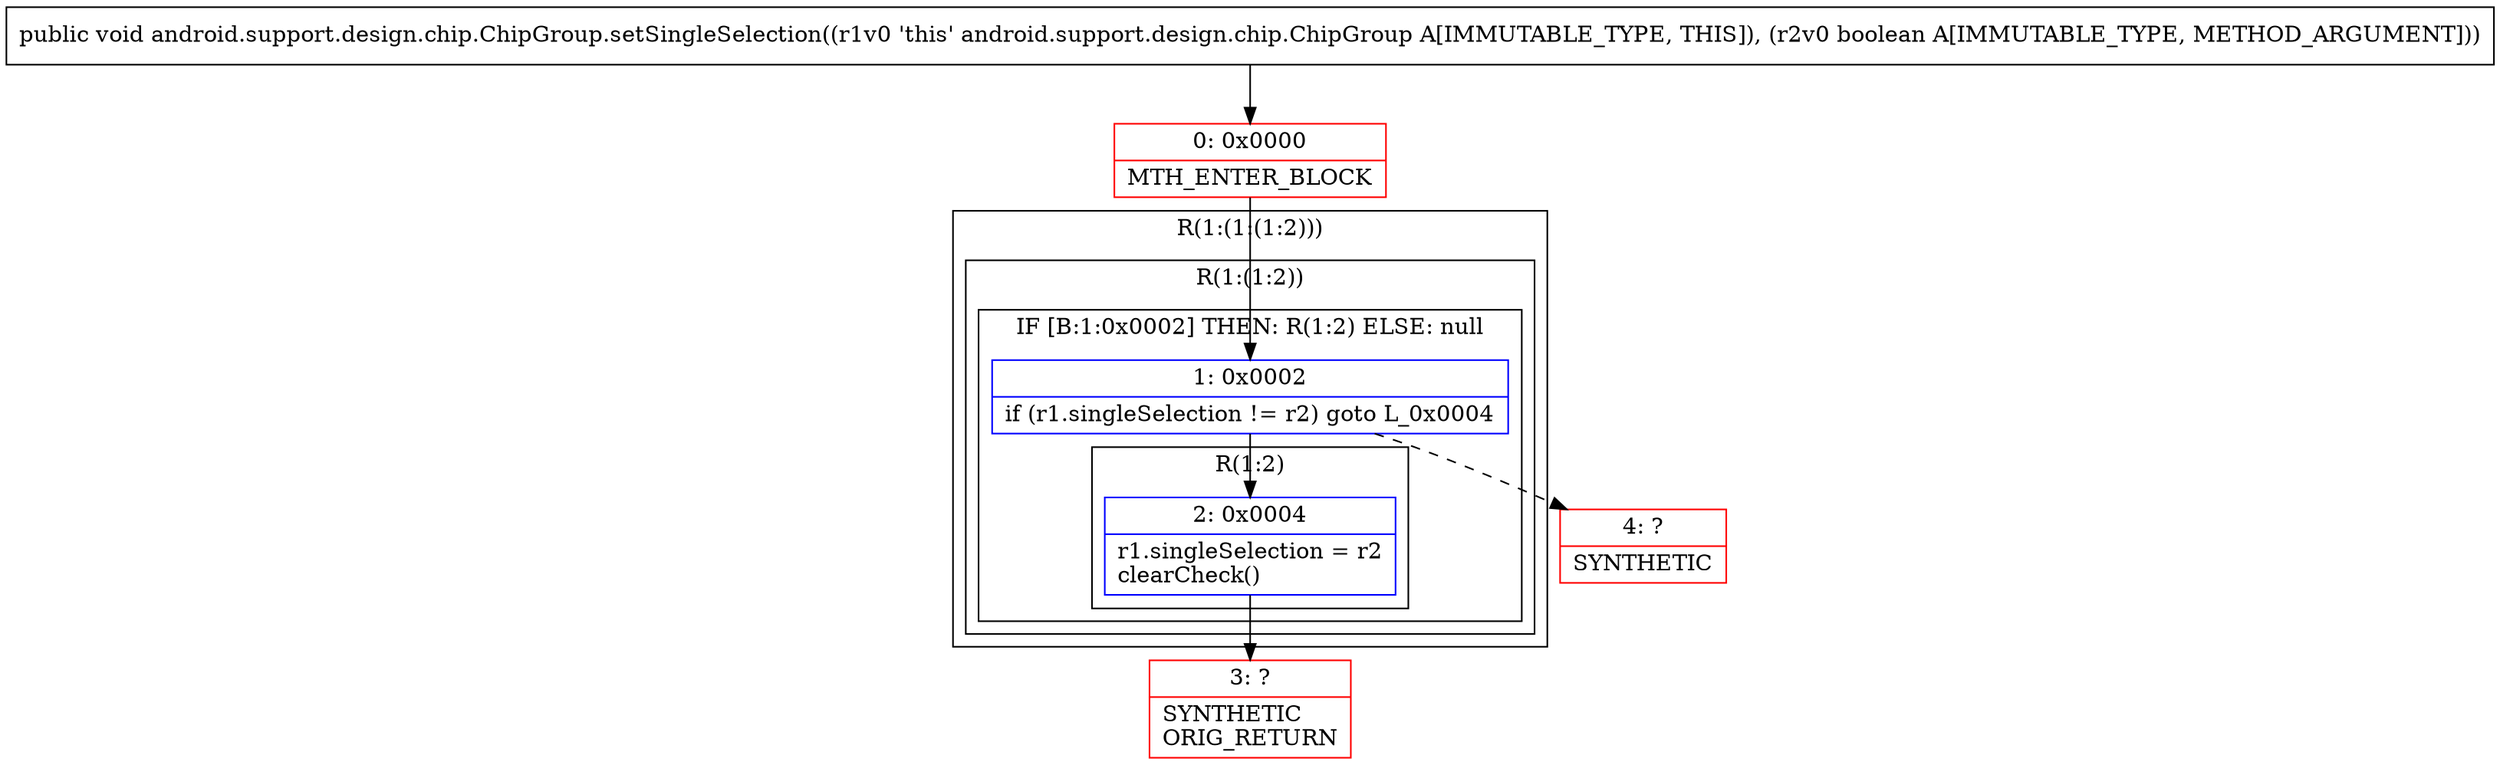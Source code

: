 digraph "CFG forandroid.support.design.chip.ChipGroup.setSingleSelection(Z)V" {
subgraph cluster_Region_1403728187 {
label = "R(1:(1:(1:2)))";
node [shape=record,color=blue];
subgraph cluster_Region_1807139035 {
label = "R(1:(1:2))";
node [shape=record,color=blue];
subgraph cluster_IfRegion_1780596046 {
label = "IF [B:1:0x0002] THEN: R(1:2) ELSE: null";
node [shape=record,color=blue];
Node_1 [shape=record,label="{1\:\ 0x0002|if (r1.singleSelection != r2) goto L_0x0004\l}"];
subgraph cluster_Region_232664840 {
label = "R(1:2)";
node [shape=record,color=blue];
Node_2 [shape=record,label="{2\:\ 0x0004|r1.singleSelection = r2\lclearCheck()\l}"];
}
}
}
}
Node_0 [shape=record,color=red,label="{0\:\ 0x0000|MTH_ENTER_BLOCK\l}"];
Node_3 [shape=record,color=red,label="{3\:\ ?|SYNTHETIC\lORIG_RETURN\l}"];
Node_4 [shape=record,color=red,label="{4\:\ ?|SYNTHETIC\l}"];
MethodNode[shape=record,label="{public void android.support.design.chip.ChipGroup.setSingleSelection((r1v0 'this' android.support.design.chip.ChipGroup A[IMMUTABLE_TYPE, THIS]), (r2v0 boolean A[IMMUTABLE_TYPE, METHOD_ARGUMENT])) }"];
MethodNode -> Node_0;
Node_1 -> Node_2;
Node_1 -> Node_4[style=dashed];
Node_2 -> Node_3;
Node_0 -> Node_1;
}

